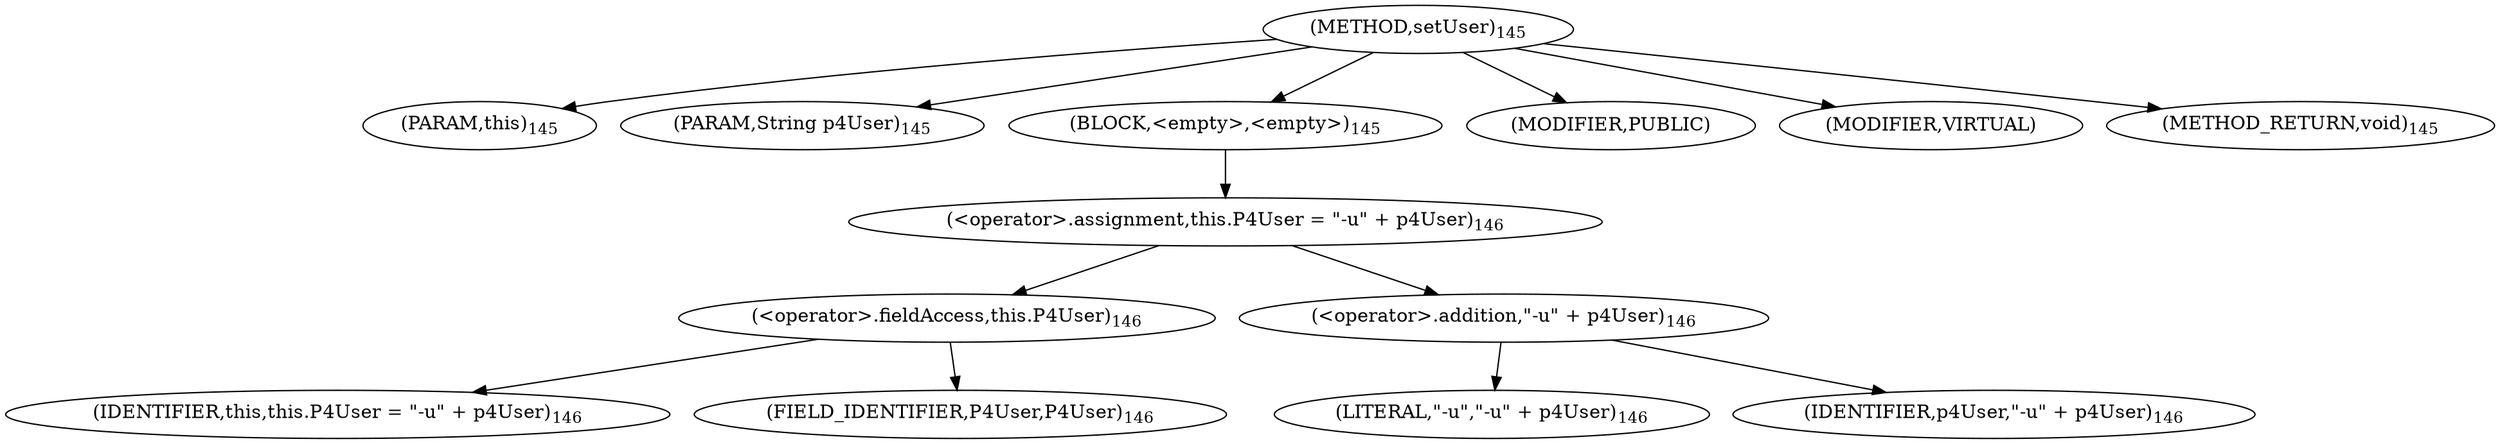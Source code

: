 digraph "setUser" {  
"143" [label = <(METHOD,setUser)<SUB>145</SUB>> ]
"12" [label = <(PARAM,this)<SUB>145</SUB>> ]
"144" [label = <(PARAM,String p4User)<SUB>145</SUB>> ]
"145" [label = <(BLOCK,&lt;empty&gt;,&lt;empty&gt;)<SUB>145</SUB>> ]
"146" [label = <(&lt;operator&gt;.assignment,this.P4User = &quot;-u&quot; + p4User)<SUB>146</SUB>> ]
"147" [label = <(&lt;operator&gt;.fieldAccess,this.P4User)<SUB>146</SUB>> ]
"11" [label = <(IDENTIFIER,this,this.P4User = &quot;-u&quot; + p4User)<SUB>146</SUB>> ]
"148" [label = <(FIELD_IDENTIFIER,P4User,P4User)<SUB>146</SUB>> ]
"149" [label = <(&lt;operator&gt;.addition,&quot;-u&quot; + p4User)<SUB>146</SUB>> ]
"150" [label = <(LITERAL,&quot;-u&quot;,&quot;-u&quot; + p4User)<SUB>146</SUB>> ]
"151" [label = <(IDENTIFIER,p4User,&quot;-u&quot; + p4User)<SUB>146</SUB>> ]
"152" [label = <(MODIFIER,PUBLIC)> ]
"153" [label = <(MODIFIER,VIRTUAL)> ]
"154" [label = <(METHOD_RETURN,void)<SUB>145</SUB>> ]
  "143" -> "12" 
  "143" -> "144" 
  "143" -> "145" 
  "143" -> "152" 
  "143" -> "153" 
  "143" -> "154" 
  "145" -> "146" 
  "146" -> "147" 
  "146" -> "149" 
  "147" -> "11" 
  "147" -> "148" 
  "149" -> "150" 
  "149" -> "151" 
}
